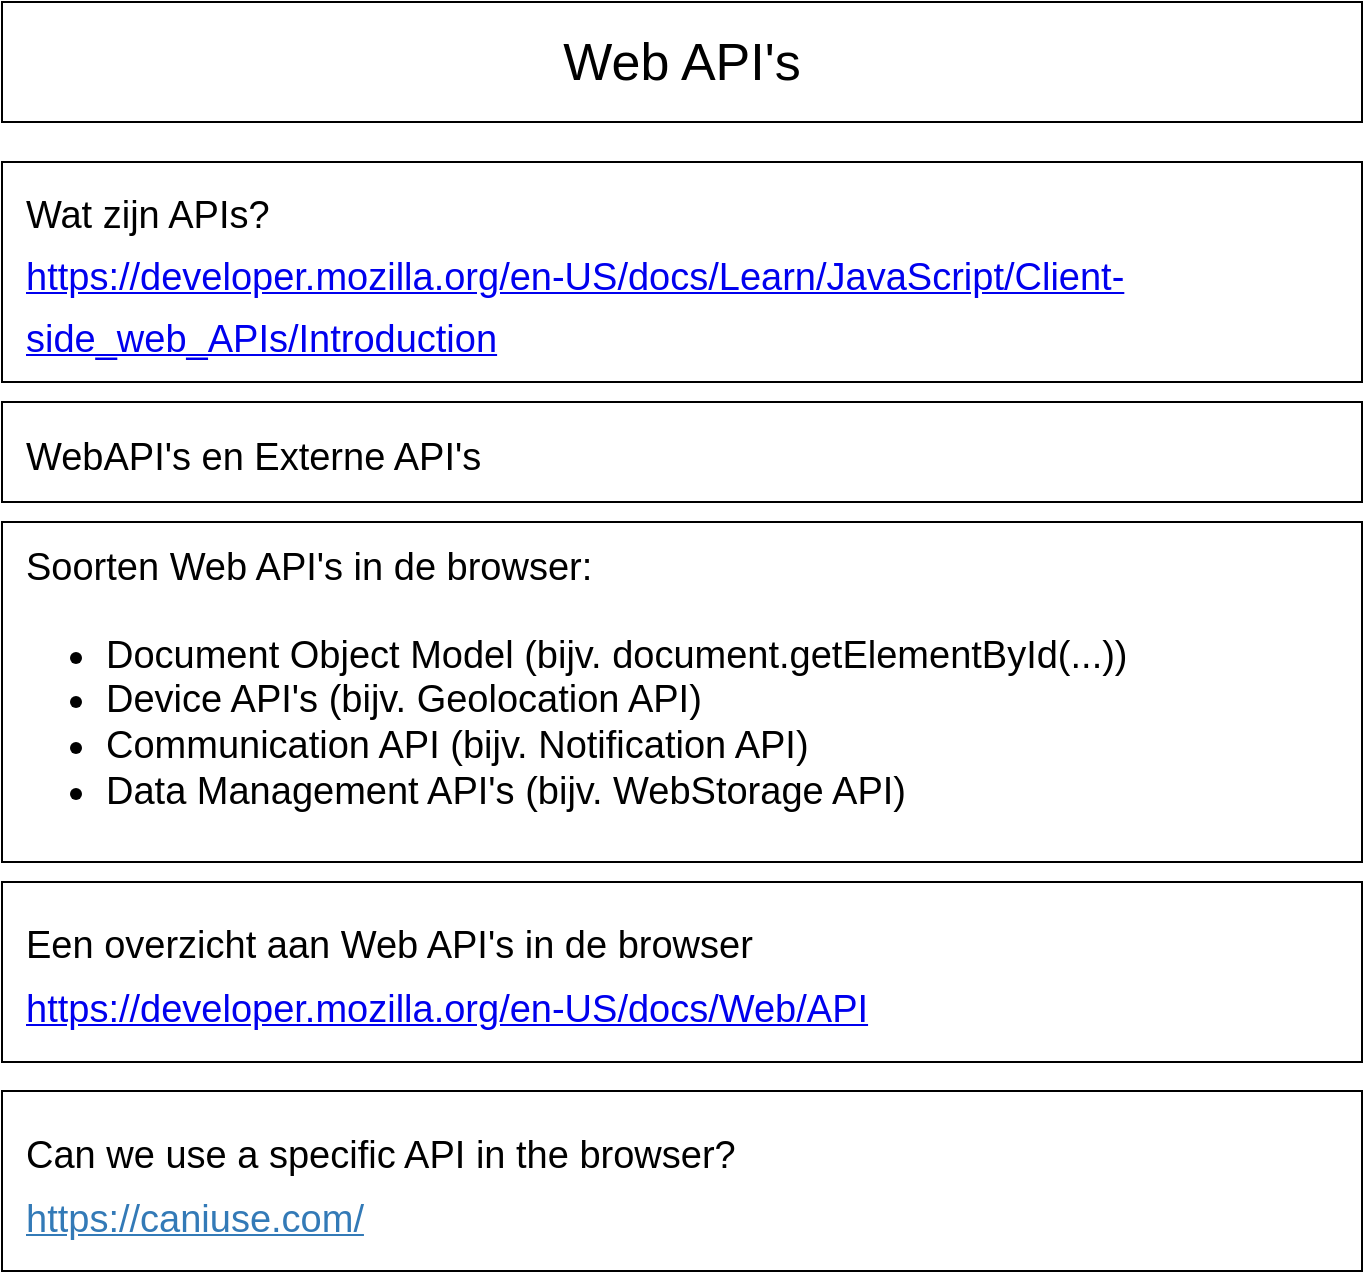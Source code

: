 <mxfile version="13.7.9" type="device" pages="11"><diagram id="96dLdxeP5Jnc2qSt-AIT" name="introduction"><mxGraphModel dx="1106" dy="860" grid="1" gridSize="10" guides="1" tooltips="1" connect="1" arrows="1" fold="1" page="1" pageScale="1" pageWidth="827" pageHeight="1169" math="0" shadow="0"><root><mxCell id="0"/><mxCell id="1" parent="0"/><mxCell id="Vq6vlVrHt8mIi1VsN_7H-1" value="Web API's" style="rounded=0;whiteSpace=wrap;html=1;fontSize=26;" parent="1" vertex="1"><mxGeometry x="80" y="40" width="680" height="60" as="geometry"/></mxCell><mxCell id="Vq6vlVrHt8mIi1VsN_7H-2" value="&lt;font&gt;&lt;span style=&quot;font-size: 19px&quot;&gt;Een overzicht aan Web API's in de browser&lt;/span&gt;&lt;br&gt;&lt;span style=&quot;font-size: 19px&quot;&gt;&lt;a href=&quot;https://developer.mozilla.org/en-US/docs/Web/API&quot;&gt;https://developer.mozilla.org/en-US/docs/Web/API&lt;/a&gt;&lt;/span&gt;&lt;br&gt;&lt;/font&gt;" style="rounded=0;whiteSpace=wrap;html=1;fontSize=26;align=left;spacingLeft=10;" parent="1" vertex="1"><mxGeometry x="80" y="480" width="680" height="90" as="geometry"/></mxCell><mxCell id="Vq6vlVrHt8mIi1VsN_7H-7" value="&lt;font&gt;&lt;span style=&quot;font-size: 19px&quot;&gt;Wat zijn APIs?&lt;/span&gt;&lt;br&gt;&lt;span style=&quot;font-size: 19px&quot;&gt;&lt;a href=&quot;https://developer.mozilla.org/en-US/docs/Learn/JavaScript/Client-side_web_APIs/Introduction&quot;&gt;https://developer.mozilla.org/en-US/docs/Learn/JavaScript/Client-side_web_APIs/Introduction&lt;/a&gt;&lt;/span&gt;&lt;br&gt;&lt;/font&gt;" style="rounded=0;whiteSpace=wrap;html=1;fontSize=26;align=left;spacingLeft=10;" parent="1" vertex="1"><mxGeometry x="80" y="120" width="680" height="110" as="geometry"/></mxCell><mxCell id="Vq6vlVrHt8mIi1VsN_7H-8" value="&lt;font style=&quot;font-size: 19px&quot;&gt;WebAPI's en Externe API's&lt;br&gt;&lt;/font&gt;" style="rounded=0;whiteSpace=wrap;html=1;fontSize=26;align=left;spacingLeft=10;" parent="1" vertex="1"><mxGeometry x="80" y="240" width="680" height="50" as="geometry"/></mxCell><mxCell id="Vq6vlVrHt8mIi1VsN_7H-10" value="&lt;font style=&quot;font-size: 19px&quot;&gt;Soorten Web API's in de browser:&lt;br&gt;&lt;ul&gt;&lt;li&gt;&lt;font style=&quot;font-size: 19px&quot;&gt;Document Object Model (bijv. document.getElementById(...))&lt;/font&gt;&lt;/li&gt;&lt;li&gt;&lt;font style=&quot;font-size: 19px&quot;&gt;Device API's (bijv. Geolocation API)&lt;/font&gt;&lt;/li&gt;&lt;li&gt;&lt;font style=&quot;font-size: 19px&quot;&gt;Communication API (bijv. Notification API)&lt;/font&gt;&lt;/li&gt;&lt;li&gt;&lt;font style=&quot;font-size: 19px&quot;&gt;Data Management API's (bijv. WebStorage API)&lt;/font&gt;&lt;/li&gt;&lt;/ul&gt;&lt;/font&gt;" style="rounded=0;whiteSpace=wrap;html=1;fontSize=26;align=left;spacingLeft=10;" parent="1" vertex="1"><mxGeometry x="80" y="300" width="680" height="170" as="geometry"/></mxCell><mxCell id="Vq6vlVrHt8mIi1VsN_7H-11" value="&lt;font&gt;&lt;span style=&quot;font-size: 19px&quot;&gt;Can we use a specific API in the browser?&lt;br&gt;&lt;/span&gt;&lt;font color=&quot;#337ab7&quot;&gt;&lt;span style=&quot;font-size: 19px&quot;&gt;&lt;u&gt;https://caniuse.com/&lt;/u&gt;&lt;/span&gt;&lt;/font&gt;&lt;br&gt;&lt;/font&gt;" style="rounded=0;whiteSpace=wrap;html=1;fontSize=26;align=left;spacingLeft=10;" parent="1" vertex="1"><mxGeometry x="80" y="584.5" width="680" height="90" as="geometry"/></mxCell></root></mxGraphModel></diagram><diagram id="P-i_RaT5T4bM2vO7UIOH" name="overview"><mxGraphModel dx="1426" dy="860" grid="1" gridSize="10" guides="1" tooltips="1" connect="1" arrows="1" fold="1" page="1" pageScale="1" pageWidth="827" pageHeight="1169" math="0" shadow="0"><root><mxCell id="mLx2HgJK7_wStCjCnYhe-0"/><mxCell id="mLx2HgJK7_wStCjCnYhe-1" parent="mLx2HgJK7_wStCjCnYhe-0"/><mxCell id="mLx2HgJK7_wStCjCnYhe-2" value="&lt;font style=&quot;font-size: 19px&quot;&gt;1. Fetch API&lt;br&gt;&lt;/font&gt;" style="rounded=0;whiteSpace=wrap;html=1;fontSize=26;align=left;spacingLeft=10;" vertex="1" parent="mLx2HgJK7_wStCjCnYhe-1"><mxGeometry x="80" y="180" width="680" height="50" as="geometry"/></mxCell><mxCell id="mLx2HgJK7_wStCjCnYhe-3" value="Overzicht" style="rounded=0;whiteSpace=wrap;html=1;fontSize=26;" vertex="1" parent="mLx2HgJK7_wStCjCnYhe-1"><mxGeometry x="80" y="110" width="680" height="60" as="geometry"/></mxCell><mxCell id="mLx2HgJK7_wStCjCnYhe-4" value="&lt;font style=&quot;font-size: 19px&quot;&gt;2. WebStorage API&lt;br&gt;&lt;/font&gt;" style="rounded=0;whiteSpace=wrap;html=1;fontSize=26;align=left;spacingLeft=10;" vertex="1" parent="mLx2HgJK7_wStCjCnYhe-1"><mxGeometry x="80" y="240" width="680" height="50" as="geometry"/></mxCell><mxCell id="mLx2HgJK7_wStCjCnYhe-5" value="&lt;font style=&quot;font-size: 19px&quot;&gt;3. Geolocation API&lt;br&gt;&lt;/font&gt;" style="rounded=0;whiteSpace=wrap;html=1;fontSize=26;align=left;spacingLeft=10;" vertex="1" parent="mLx2HgJK7_wStCjCnYhe-1"><mxGeometry x="80" y="300" width="680" height="50" as="geometry"/></mxCell><mxCell id="mLx2HgJK7_wStCjCnYhe-6" value="&lt;font style=&quot;font-size: 19px&quot;&gt;4. Notification API&lt;br&gt;&lt;/font&gt;" style="rounded=0;whiteSpace=wrap;html=1;fontSize=26;align=left;spacingLeft=10;" vertex="1" parent="mLx2HgJK7_wStCjCnYhe-1"><mxGeometry x="80" y="360" width="680" height="50" as="geometry"/></mxCell><mxCell id="mLx2HgJK7_wStCjCnYhe-7" value="&lt;font style=&quot;font-size: 19px&quot;&gt;5. Drag &amp;amp; Drop HTML API&lt;br&gt;&lt;/font&gt;" style="rounded=0;whiteSpace=wrap;html=1;fontSize=26;align=left;spacingLeft=10;" vertex="1" parent="mLx2HgJK7_wStCjCnYhe-1"><mxGeometry x="80" y="420" width="680" height="50" as="geometry"/></mxCell><mxCell id="mLx2HgJK7_wStCjCnYhe-8" value="&lt;font style=&quot;font-size: 19px&quot;&gt;6. History API&lt;br&gt;&lt;/font&gt;" style="rounded=0;whiteSpace=wrap;html=1;fontSize=26;align=left;spacingLeft=10;" vertex="1" parent="mLx2HgJK7_wStCjCnYhe-1"><mxGeometry x="80" y="480" width="680" height="50" as="geometry"/></mxCell><mxCell id="mLx2HgJK7_wStCjCnYhe-9" value="Web API's" style="rounded=0;whiteSpace=wrap;html=1;fontSize=26;" vertex="1" parent="mLx2HgJK7_wStCjCnYhe-1"><mxGeometry x="80" y="40" width="680" height="60" as="geometry"/></mxCell><mxCell id="su6wsx7p4CIrgIIC01G7-0" value="&lt;font style=&quot;font-size: 19px&quot;&gt;7. Web Forms &amp;amp; FormData&lt;br&gt;&lt;/font&gt;" style="rounded=0;whiteSpace=wrap;html=1;fontSize=26;align=left;spacingLeft=10;" vertex="1" parent="mLx2HgJK7_wStCjCnYhe-1"><mxGeometry x="80" y="540" width="680" height="50" as="geometry"/></mxCell><mxCell id="su6wsx7p4CIrgIIC01G7-1" value="&lt;font style=&quot;font-size: 19px&quot;&gt;8. Web Audio API&lt;br&gt;&lt;/font&gt;" style="rounded=0;whiteSpace=wrap;html=1;fontSize=26;align=left;spacingLeft=10;" vertex="1" parent="mLx2HgJK7_wStCjCnYhe-1"><mxGeometry x="80" y="600" width="680" height="50" as="geometry"/></mxCell><mxCell id="su6wsx7p4CIrgIIC01G7-2" value="&lt;font style=&quot;font-size: 19px&quot;&gt;9. External API&lt;br&gt;&lt;/font&gt;" style="rounded=0;whiteSpace=wrap;html=1;fontSize=26;align=left;spacingLeft=10;" vertex="1" parent="mLx2HgJK7_wStCjCnYhe-1"><mxGeometry x="80" y="660" width="680" height="50" as="geometry"/></mxCell></root></mxGraphModel></diagram><diagram id="OvsIK1aZzlFDUF1r2CcQ" name="Fetch API"><mxGraphModel dx="1426" dy="860" grid="1" gridSize="10" guides="1" tooltips="1" connect="1" arrows="1" fold="1" page="1" pageScale="1" pageWidth="827" pageHeight="1169" math="0" shadow="0"><root><mxCell id="qr4lsp0W7lV5Eba_hDxk-0"/><mxCell id="qr4lsp0W7lV5Eba_hDxk-1" parent="qr4lsp0W7lV5Eba_hDxk-0"/><mxCell id="qr4lsp0W7lV5Eba_hDxk-2" value="Web API's" style="rounded=0;whiteSpace=wrap;html=1;fontSize=26;" vertex="1" parent="qr4lsp0W7lV5Eba_hDxk-1"><mxGeometry x="80" y="40" width="680" height="60" as="geometry"/></mxCell><mxCell id="qr4lsp0W7lV5Eba_hDxk-3" value="&lt;font style=&quot;font-size: 19px&quot;&gt;&lt;span style=&quot;font-size: 19px&quot;&gt;1. HTTP methods&lt;/span&gt;&lt;br&gt;&lt;ul&gt;&lt;li&gt;&lt;font&gt;&lt;span style=&quot;font-size: 19px&quot;&gt;&lt;a href=&quot;https://developer.mozilla.org/en-US/docs/Web/HTTP/Methods&quot;&gt;https://developer.mozilla.org/en-US/docs/Web/HTTP/Methods&lt;/a&gt;&lt;/span&gt;&lt;/font&gt;&lt;/li&gt;&lt;li&gt;&lt;font style=&quot;font-size: 19px&quot;&gt;&lt;font style=&quot;font-size: 19px&quot;&gt;&lt;a href=&quot;https://developer.mozilla.org/en-US/docs/Web/API/Fetch_API/Using_Fetch&quot;&gt;Using Fetch API&lt;/a&gt;&lt;/font&gt;&lt;/font&gt;&lt;/li&gt;&lt;/ul&gt;&lt;br&gt;&lt;/font&gt;" style="rounded=0;whiteSpace=wrap;html=1;fontSize=26;align=left;spacingLeft=10;verticalAlign=top;" vertex="1" parent="qr4lsp0W7lV5Eba_hDxk-1"><mxGeometry x="80" y="180" width="680" height="120" as="geometry"/></mxCell><mxCell id="qr4lsp0W7lV5Eba_hDxk-4" value="#1 Fetch API" style="rounded=0;whiteSpace=wrap;html=1;fontSize=26;" vertex="1" parent="qr4lsp0W7lV5Eba_hDxk-1"><mxGeometry x="80" y="110" width="680" height="60" as="geometry"/></mxCell><mxCell id="qr4lsp0W7lV5Eba_hDxk-5" value="&lt;font style=&quot;font-size: 19px&quot;&gt;2. GET: &lt;a href=&quot;https://pokeapi.co/&quot;&gt;de Pokémon API&lt;/a&gt;&lt;br&gt;&lt;/font&gt;" style="rounded=0;whiteSpace=wrap;html=1;fontSize=26;align=left;spacingLeft=10;" vertex="1" parent="qr4lsp0W7lV5Eba_hDxk-1"><mxGeometry x="80" y="310" width="680" height="50" as="geometry"/></mxCell><mxCell id="qr4lsp0W7lV5Eba_hDxk-8" value="&lt;font style=&quot;font-size: 19px&quot;&gt;Next: WebStorage API&amp;nbsp;&lt;br&gt;&lt;/font&gt;" style="rounded=0;whiteSpace=wrap;html=1;fontSize=26;align=left;spacingLeft=10;" vertex="1" parent="qr4lsp0W7lV5Eba_hDxk-1"><mxGeometry x="80" y="480" width="680" height="50" as="geometry"/></mxCell><mxCell id="XmPm7eqkGD5AbWxyHrre-0" value="&lt;font style=&quot;font-size: 19px&quot;&gt;3. POST: &lt;a href=&quot;https://reqres.in/&quot;&gt;simulatie&lt;/a&gt; nieuwe gebruikers aanmaken&amp;nbsp;&lt;br&gt;&lt;/font&gt;" style="rounded=0;whiteSpace=wrap;html=1;fontSize=26;align=left;spacingLeft=10;" vertex="1" parent="qr4lsp0W7lV5Eba_hDxk-1"><mxGeometry x="80" y="370" width="680" height="50" as="geometry"/></mxCell></root></mxGraphModel></diagram><diagram id="QGoW9lD_w-qXLLnAKfTs" name="WebStorage API"><mxGraphModel dx="1426" dy="860" grid="1" gridSize="10" guides="1" tooltips="1" connect="1" arrows="1" fold="1" page="1" pageScale="1" pageWidth="827" pageHeight="1169" math="0" shadow="0"><root><mxCell id="Fq1fH_3qnBfc0xMqKIgD-0"/><mxCell id="Fq1fH_3qnBfc0xMqKIgD-1" parent="Fq1fH_3qnBfc0xMqKIgD-0"/><mxCell id="EN2SLpnXU2Q9F1NUUtVw-0" value="Web API's" style="rounded=0;whiteSpace=wrap;html=1;fontSize=26;" vertex="1" parent="Fq1fH_3qnBfc0xMqKIgD-1"><mxGeometry x="80" y="40" width="680" height="60" as="geometry"/></mxCell><mxCell id="EN2SLpnXU2Q9F1NUUtVw-1" value="&lt;font style=&quot;font-size: 19px&quot;&gt;&lt;span style=&quot;font-size: 19px&quot;&gt;1. LocalStorage&lt;/span&gt;&lt;br&gt;&lt;/font&gt;" style="rounded=0;whiteSpace=wrap;html=1;fontSize=26;align=left;spacingLeft=10;verticalAlign=top;" vertex="1" parent="Fq1fH_3qnBfc0xMqKIgD-1"><mxGeometry x="80" y="180" width="680" height="50" as="geometry"/></mxCell><mxCell id="EN2SLpnXU2Q9F1NUUtVw-2" value="#2 WebStorage API" style="rounded=0;whiteSpace=wrap;html=1;fontSize=26;" vertex="1" parent="Fq1fH_3qnBfc0xMqKIgD-1"><mxGeometry x="80" y="110" width="680" height="60" as="geometry"/></mxCell><mxCell id="EN2SLpnXU2Q9F1NUUtVw-3" value="&lt;font style=&quot;font-size: 19px&quot;&gt;2. SessionStorage&lt;br&gt;&lt;/font&gt;" style="rounded=0;whiteSpace=wrap;html=1;fontSize=26;align=left;spacingLeft=10;" vertex="1" parent="Fq1fH_3qnBfc0xMqKIgD-1"><mxGeometry x="80" y="240" width="680" height="50" as="geometry"/></mxCell><mxCell id="EN2SLpnXU2Q9F1NUUtVw-4" value="&lt;font style=&quot;font-size: 19px&quot;&gt;Next: Geolocation API&amp;nbsp;&lt;br&gt;&lt;/font&gt;" style="rounded=0;whiteSpace=wrap;html=1;fontSize=26;align=left;spacingLeft=10;" vertex="1" parent="Fq1fH_3qnBfc0xMqKIgD-1"><mxGeometry x="80" y="390" width="680" height="50" as="geometry"/></mxCell><mxCell id="EN2SLpnXU2Q9F1NUUtVw-5" value="&lt;font style=&quot;font-size: 19px&quot;&gt;3. Een voorbeeld met een array&lt;br&gt;&lt;/font&gt;" style="rounded=0;whiteSpace=wrap;html=1;fontSize=26;align=left;spacingLeft=10;" vertex="1" parent="Fq1fH_3qnBfc0xMqKIgD-1"><mxGeometry x="80" y="300" width="680" height="50" as="geometry"/></mxCell></root></mxGraphModel></diagram><diagram id="lW-nqN4x9S4fYuxuJ96J" name="Geolocation API"><mxGraphModel dx="1426" dy="860" grid="1" gridSize="10" guides="1" tooltips="1" connect="1" arrows="1" fold="1" page="1" pageScale="1" pageWidth="827" pageHeight="1169" math="0" shadow="0"><root><mxCell id="w1Bzm-pGdlBbfeNBNeZQ-0"/><mxCell id="w1Bzm-pGdlBbfeNBNeZQ-1" parent="w1Bzm-pGdlBbfeNBNeZQ-0"/><mxCell id="pjvFBhGYsTsX_O-AFz21-0" value="Web API's" style="rounded=0;whiteSpace=wrap;html=1;fontSize=26;" vertex="1" parent="w1Bzm-pGdlBbfeNBNeZQ-1"><mxGeometry x="80" y="40" width="680" height="60" as="geometry"/></mxCell><mxCell id="pjvFBhGYsTsX_O-AFz21-1" value="&lt;font style=&quot;font-size: 19px&quot;&gt;&lt;span style=&quot;font-size: 19px&quot;&gt;1. Security van API's&lt;/span&gt;&lt;ul&gt;&lt;/ul&gt;&lt;br&gt;&lt;/font&gt;" style="rounded=0;whiteSpace=wrap;html=1;fontSize=26;align=left;spacingLeft=10;verticalAlign=top;" vertex="1" parent="w1Bzm-pGdlBbfeNBNeZQ-1"><mxGeometry x="80" y="180" width="680" height="50" as="geometry"/></mxCell><mxCell id="pjvFBhGYsTsX_O-AFz21-2" value="#3 Geolocation API" style="rounded=0;whiteSpace=wrap;html=1;fontSize=26;" vertex="1" parent="w1Bzm-pGdlBbfeNBNeZQ-1"><mxGeometry x="80" y="110" width="680" height="60" as="geometry"/></mxCell><mxCell id="pjvFBhGYsTsX_O-AFz21-3" value="&lt;font style=&quot;font-size: 19px&quot;&gt;2. getCurrentPosition&lt;br&gt;&lt;/font&gt;" style="rounded=0;whiteSpace=wrap;html=1;fontSize=26;align=left;spacingLeft=10;" vertex="1" parent="w1Bzm-pGdlBbfeNBNeZQ-1"><mxGeometry x="80" y="240" width="680" height="50" as="geometry"/></mxCell><mxCell id="pjvFBhGYsTsX_O-AFz21-4" value="&lt;font style=&quot;font-size: 19px&quot;&gt;Next: Notification API&amp;nbsp;&lt;br&gt;&lt;/font&gt;" style="rounded=0;whiteSpace=wrap;html=1;fontSize=26;align=left;spacingLeft=10;" vertex="1" parent="w1Bzm-pGdlBbfeNBNeZQ-1"><mxGeometry x="80" y="480" width="680" height="50" as="geometry"/></mxCell><mxCell id="pjvFBhGYsTsX_O-AFz21-5" value="&lt;font style=&quot;font-size: 19px&quot;&gt;3. Error codes&lt;br&gt;&lt;/font&gt;" style="rounded=0;whiteSpace=wrap;html=1;fontSize=26;align=left;spacingLeft=10;" vertex="1" parent="w1Bzm-pGdlBbfeNBNeZQ-1"><mxGeometry x="80" y="300" width="680" height="50" as="geometry"/></mxCell><mxCell id="JEMEg5SsbUQQ2TpTUKEP-0" value="&lt;font style=&quot;font-size: 19px&quot;&gt;4. watchPosition&lt;br&gt;&lt;/font&gt;" style="rounded=0;whiteSpace=wrap;html=1;fontSize=26;align=left;spacingLeft=10;" vertex="1" parent="w1Bzm-pGdlBbfeNBNeZQ-1"><mxGeometry x="80" y="360" width="680" height="50" as="geometry"/></mxCell></root></mxGraphModel></diagram><diagram id="MAFf7tlznTW4VzeJz5Tl" name="Notification API"><mxGraphModel dx="1426" dy="860" grid="1" gridSize="10" guides="1" tooltips="1" connect="1" arrows="1" fold="1" page="1" pageScale="1" pageWidth="827" pageHeight="1169" math="0" shadow="0"><root><mxCell id="y_ehLkGD5WR-u9Qxq4LR-0"/><mxCell id="y_ehLkGD5WR-u9Qxq4LR-1" parent="y_ehLkGD5WR-u9Qxq4LR-0"/><mxCell id="aR0qtQHkiLisTARoSFHO-0" value="Web API's" style="rounded=0;whiteSpace=wrap;html=1;fontSize=26;" vertex="1" parent="y_ehLkGD5WR-u9Qxq4LR-1"><mxGeometry x="80" y="40" width="680" height="60" as="geometry"/></mxCell><mxCell id="aR0qtQHkiLisTARoSFHO-1" value="&lt;font style=&quot;font-size: 19px&quot;&gt;&lt;span style=&quot;font-size: 19px&quot;&gt;1. Toegang tot notifications&lt;/span&gt;&lt;br&gt;&lt;/font&gt;" style="rounded=0;whiteSpace=wrap;html=1;fontSize=26;align=left;spacingLeft=10;verticalAlign=top;" vertex="1" parent="y_ehLkGD5WR-u9Qxq4LR-1"><mxGeometry x="80" y="180" width="680" height="50" as="geometry"/></mxCell><mxCell id="aR0qtQHkiLisTARoSFHO-2" value="#4 Notification API&amp;nbsp;" style="rounded=0;whiteSpace=wrap;html=1;fontSize=26;" vertex="1" parent="y_ehLkGD5WR-u9Qxq4LR-1"><mxGeometry x="80" y="110" width="680" height="60" as="geometry"/></mxCell><mxCell id="aR0qtQHkiLisTARoSFHO-4" value="&lt;font style=&quot;font-size: 19px&quot;&gt;Next: Drag &amp;amp; Drop API&lt;br&gt;&lt;/font&gt;" style="rounded=0;whiteSpace=wrap;html=1;fontSize=26;align=left;spacingLeft=10;" vertex="1" parent="y_ehLkGD5WR-u9Qxq4LR-1"><mxGeometry x="80" y="320" width="680" height="50" as="geometry"/></mxCell><mxCell id="sey3LfONkJt_KL-A5kFu-0" value="&lt;font style=&quot;font-size: 19px&quot;&gt;&lt;span style=&quot;font-size: 19px&quot;&gt;2. Toon een notification&lt;/span&gt;&lt;br&gt;&lt;/font&gt;" style="rounded=0;whiteSpace=wrap;html=1;fontSize=26;align=left;spacingLeft=10;verticalAlign=top;" vertex="1" parent="y_ehLkGD5WR-u9Qxq4LR-1"><mxGeometry x="80" y="240" width="680" height="50" as="geometry"/></mxCell></root></mxGraphModel></diagram><diagram id="TOgRcHJED3qoBCw64CbH" name="Drag&amp;Drop API"><mxGraphModel dx="1106" dy="860" grid="1" gridSize="10" guides="1" tooltips="1" connect="1" arrows="1" fold="1" page="1" pageScale="1" pageWidth="827" pageHeight="1169" math="0" shadow="0"><root><mxCell id="KCHGViGVIuP0lIFVmAc3-0"/><mxCell id="KCHGViGVIuP0lIFVmAc3-1" parent="KCHGViGVIuP0lIFVmAc3-0"/><mxCell id="UGRvo-AQxo3M-Lq0Uves-0" value="Web API's" style="rounded=0;whiteSpace=wrap;html=1;fontSize=26;" parent="KCHGViGVIuP0lIFVmAc3-1" vertex="1"><mxGeometry x="80" y="40" width="680" height="60" as="geometry"/></mxCell><mxCell id="UGRvo-AQxo3M-Lq0Uves-1" value="&lt;font style=&quot;font-size: 19px&quot;&gt;&lt;span style=&quot;font-size: 19px&quot;&gt;1. Drag &amp;amp; Drop Case&lt;/span&gt;&lt;br&gt;&lt;/font&gt;" style="rounded=0;whiteSpace=wrap;html=1;fontSize=26;align=left;spacingLeft=10;verticalAlign=top;" parent="KCHGViGVIuP0lIFVmAc3-1" vertex="1"><mxGeometry x="80" y="180" width="680" height="50" as="geometry"/></mxCell><mxCell id="UGRvo-AQxo3M-Lq0Uves-2" value="#5 Drag &amp;amp; Drop API" style="rounded=0;whiteSpace=wrap;html=1;fontSize=26;" parent="KCHGViGVIuP0lIFVmAc3-1" vertex="1"><mxGeometry x="80" y="110" width="680" height="60" as="geometry"/></mxCell><mxCell id="UGRvo-AQxo3M-Lq0Uves-3" value="&lt;font style=&quot;font-size: 19px&quot;&gt;2. Verschillende events&lt;br&gt;&lt;/font&gt;" style="rounded=0;whiteSpace=wrap;html=1;fontSize=26;align=left;spacingLeft=10;" parent="KCHGViGVIuP0lIFVmAc3-1" vertex="1"><mxGeometry x="80" y="240" width="680" height="50" as="geometry"/></mxCell><mxCell id="UGRvo-AQxo3M-Lq0Uves-4" value="&lt;font style=&quot;font-size: 19px&quot;&gt;Next: History API&amp;nbsp;&lt;br&gt;&lt;/font&gt;" style="rounded=0;whiteSpace=wrap;html=1;fontSize=26;align=left;spacingLeft=10;" parent="KCHGViGVIuP0lIFVmAc3-1" vertex="1"><mxGeometry x="80" y="320" width="680" height="50" as="geometry"/></mxCell></root></mxGraphModel></diagram><diagram id="Zv2X7mC4CI4qyYS38NxC" name="History API"><mxGraphModel dx="1188" dy="754" grid="1" gridSize="10" guides="1" tooltips="1" connect="1" arrows="1" fold="1" page="1" pageScale="1" pageWidth="827" pageHeight="1169" math="0" shadow="0"><root><mxCell id="97sa7EFeVfZKaUU0BcVy-0"/><mxCell id="97sa7EFeVfZKaUU0BcVy-1" parent="97sa7EFeVfZKaUU0BcVy-0"/><mxCell id="1u9vpbJeEn2Zw58kdpuV-0" value="Web API's" style="rounded=0;whiteSpace=wrap;html=1;fontSize=26;" parent="97sa7EFeVfZKaUU0BcVy-1" vertex="1"><mxGeometry x="80" y="40" width="680" height="60" as="geometry"/></mxCell><mxCell id="1u9vpbJeEn2Zw58kdpuV-1" value="&lt;font style=&quot;font-size: 19px&quot;&gt;&lt;span style=&quot;font-size: 19px&quot;&gt;1. Terugkeren en voorwaarts in de tijd&lt;/span&gt;&lt;br&gt;&lt;/font&gt;" style="rounded=0;whiteSpace=wrap;html=1;fontSize=26;align=left;spacingLeft=10;verticalAlign=top;" parent="97sa7EFeVfZKaUU0BcVy-1" vertex="1"><mxGeometry x="80" y="180" width="680" height="50" as="geometry"/></mxCell><mxCell id="1u9vpbJeEn2Zw58kdpuV-2" value="#6 History API" style="rounded=0;whiteSpace=wrap;html=1;fontSize=26;" parent="97sa7EFeVfZKaUU0BcVy-1" vertex="1"><mxGeometry x="80" y="110" width="680" height="60" as="geometry"/></mxCell><mxCell id="1u9vpbJeEn2Zw58kdpuV-3" value="&lt;font style=&quot;font-size: 19px&quot;&gt;3. Use Case: Tabs&lt;br&gt;&lt;/font&gt;" style="rounded=0;whiteSpace=wrap;html=1;fontSize=26;align=left;spacingLeft=10;" parent="97sa7EFeVfZKaUU0BcVy-1" vertex="1"><mxGeometry x="80" y="300" width="680" height="50" as="geometry"/></mxCell><mxCell id="1u9vpbJeEn2Zw58kdpuV-4" value="&lt;font style=&quot;font-size: 19px&quot;&gt;Next: Web Forms &amp;amp; FormData&lt;br&gt;&lt;/font&gt;" style="rounded=0;whiteSpace=wrap;html=1;fontSize=26;align=left;spacingLeft=10;" parent="97sa7EFeVfZKaUU0BcVy-1" vertex="1"><mxGeometry x="80" y="400" width="680" height="50" as="geometry"/></mxCell><mxCell id="UM_g_t-rI8e7NfCFRKmM-0" value="&lt;font style=&quot;font-size: 19px&quot;&gt;&lt;span style=&quot;font-size: 19px&quot;&gt;2. pushState, replaceState &amp;amp; popstate event&lt;/span&gt;&lt;br&gt;&lt;/font&gt;" style="rounded=0;whiteSpace=wrap;html=1;fontSize=26;align=left;spacingLeft=10;verticalAlign=top;" vertex="1" parent="97sa7EFeVfZKaUU0BcVy-1"><mxGeometry x="80" y="240" width="680" height="50" as="geometry"/></mxCell></root></mxGraphModel></diagram><diagram id="7jD634byCZPXbBRed-Zm" name="WebForms"><mxGraphModel dx="1426" dy="905" grid="1" gridSize="10" guides="1" tooltips="1" connect="1" arrows="1" fold="1" page="1" pageScale="1" pageWidth="827" pageHeight="1169" math="0" shadow="0"><root><mxCell id="15HS9Qm7Qf0RCfwSuNBd-0"/><mxCell id="15HS9Qm7Qf0RCfwSuNBd-1" parent="15HS9Qm7Qf0RCfwSuNBd-0"/><mxCell id="f_wH7VZRFGXbf4VFwaie-0" value="Web API's" style="rounded=0;whiteSpace=wrap;html=1;fontSize=26;" parent="15HS9Qm7Qf0RCfwSuNBd-1" vertex="1"><mxGeometry x="80" y="40" width="680" height="60" as="geometry"/></mxCell><mxCell id="f_wH7VZRFGXbf4VFwaie-1" value="&lt;font style=&quot;font-size: 19px&quot;&gt;&lt;span style=&quot;font-size: 19px&quot;&gt;1. FormData&lt;/span&gt;&lt;br&gt;&lt;ul&gt;&lt;li&gt;get&lt;/li&gt;&lt;li&gt;values&lt;/li&gt;&lt;li&gt;append&lt;/li&gt;&lt;li&gt;entries&lt;/li&gt;&lt;li&gt;keys&lt;/li&gt;&lt;li&gt;has&lt;/li&gt;&lt;li&gt;set&lt;/li&gt;&lt;li&gt;delete&lt;/li&gt;&lt;/ul&gt;&lt;br&gt;&lt;/font&gt;" style="rounded=0;whiteSpace=wrap;html=1;fontSize=26;align=left;spacingLeft=10;verticalAlign=top;" parent="15HS9Qm7Qf0RCfwSuNBd-1" vertex="1"><mxGeometry x="80" y="180" width="680" height="250" as="geometry"/></mxCell><mxCell id="f_wH7VZRFGXbf4VFwaie-2" value="#7 WebForms &amp;amp; FormData" style="rounded=0;whiteSpace=wrap;html=1;fontSize=26;" parent="15HS9Qm7Qf0RCfwSuNBd-1" vertex="1"><mxGeometry x="80" y="110" width="680" height="60" as="geometry"/></mxCell><mxCell id="f_wH7VZRFGXbf4VFwaie-4" value="&lt;font style=&quot;font-size: 19px&quot;&gt;Next: WebAudio API&amp;nbsp;&lt;br&gt;&lt;/font&gt;" style="rounded=0;whiteSpace=wrap;html=1;fontSize=26;align=left;spacingLeft=10;" parent="15HS9Qm7Qf0RCfwSuNBd-1" vertex="1"><mxGeometry x="80" y="480" width="680" height="50" as="geometry"/></mxCell></root></mxGraphModel></diagram><diagram id="zBYsDXikimbp2L9U2LdH" name="Web Audio API"><mxGraphModel dx="1426" dy="905" grid="1" gridSize="10" guides="1" tooltips="1" connect="1" arrows="1" fold="1" page="1" pageScale="1" pageWidth="827" pageHeight="1169" math="0" shadow="0"><root><mxCell id="KC_fPT1-2mfKFkdPvamn-0"/><mxCell id="KC_fPT1-2mfKFkdPvamn-1" parent="KC_fPT1-2mfKFkdPvamn-0"/><mxCell id="QaKpYJEVO5WGlhraeJGF-0" value="Web API's" style="rounded=0;whiteSpace=wrap;html=1;fontSize=26;" parent="KC_fPT1-2mfKFkdPvamn-1" vertex="1"><mxGeometry x="80" y="40" width="680" height="60" as="geometry"/></mxCell><mxCell id="QaKpYJEVO5WGlhraeJGF-1" value="&lt;font style=&quot;font-size: 19px&quot;&gt;&lt;span style=&quot;font-size: 19px&quot;&gt;1. Wat is audio?&lt;/span&gt;&lt;br&gt;&lt;/font&gt;" style="rounded=0;whiteSpace=wrap;html=1;fontSize=26;align=left;spacingLeft=10;verticalAlign=top;" parent="KC_fPT1-2mfKFkdPvamn-1" vertex="1"><mxGeometry x="80" y="180" width="680" height="50" as="geometry"/></mxCell><mxCell id="QaKpYJEVO5WGlhraeJGF-2" value="#8 WebAudio API" style="rounded=0;whiteSpace=wrap;html=1;fontSize=26;" parent="KC_fPT1-2mfKFkdPvamn-1" vertex="1"><mxGeometry x="80" y="110" width="680" height="60" as="geometry"/></mxCell><mxCell id="QaKpYJEVO5WGlhraeJGF-3" value="&lt;font style=&quot;font-size: 19px&quot;&gt;2. AudioContext&lt;br&gt;&lt;/font&gt;" style="rounded=0;whiteSpace=wrap;html=1;fontSize=26;align=left;spacingLeft=10;" parent="KC_fPT1-2mfKFkdPvamn-1" vertex="1"><mxGeometry x="80" y="240" width="680" height="50" as="geometry"/></mxCell><mxCell id="QaKpYJEVO5WGlhraeJGF-4" value="&lt;font style=&quot;font-size: 19px&quot;&gt;Next: External API&amp;nbsp;&lt;br&gt;&lt;/font&gt;" style="rounded=0;whiteSpace=wrap;html=1;fontSize=26;align=left;spacingLeft=10;" parent="KC_fPT1-2mfKFkdPvamn-1" vertex="1"><mxGeometry x="80" y="720" width="680" height="50" as="geometry"/></mxCell><mxCell id="QaKpYJEVO5WGlhraeJGF-5" value="&lt;font style=&quot;font-size: 19px&quot;&gt;3. Oscillator&lt;br&gt;&lt;/font&gt;" style="rounded=0;whiteSpace=wrap;html=1;fontSize=26;align=left;spacingLeft=10;" parent="KC_fPT1-2mfKFkdPvamn-1" vertex="1"><mxGeometry x="80" y="300" width="680" height="50" as="geometry"/></mxCell><mxCell id="HnKe0u89YzKNhBdkfXwQ-0" value="&lt;font style=&quot;font-size: 19px&quot;&gt;4. Afspelen van een muziekbestand&lt;br&gt;&lt;/font&gt;" style="rounded=0;whiteSpace=wrap;html=1;fontSize=26;align=left;spacingLeft=10;" vertex="1" parent="KC_fPT1-2mfKFkdPvamn-1"><mxGeometry x="80" y="470" width="680" height="50" as="geometry"/></mxCell><mxCell id="HnKe0u89YzKNhBdkfXwQ-1" value="&lt;font style=&quot;font-size: 19px&quot;&gt;&lt;br&gt;&lt;/font&gt;" style="rounded=0;whiteSpace=wrap;html=1;fontSize=26;align=left;spacingLeft=10;" vertex="1" parent="KC_fPT1-2mfKFkdPvamn-1"><mxGeometry x="80" y="360" width="680" height="100" as="geometry"/></mxCell><mxCell id="HnKe0u89YzKNhBdkfXwQ-5" style="edgeStyle=orthogonalEdgeStyle;rounded=0;orthogonalLoop=1;jettySize=auto;html=1;exitX=1;exitY=0.5;exitDx=0;exitDy=0;fontSize=21;" edge="1" parent="KC_fPT1-2mfKFkdPvamn-1" source="HnKe0u89YzKNhBdkfXwQ-2" target="HnKe0u89YzKNhBdkfXwQ-3"><mxGeometry relative="1" as="geometry"/></mxCell><mxCell id="HnKe0u89YzKNhBdkfXwQ-2" value="Bron" style="rounded=0;whiteSpace=wrap;html=1;fontSize=21;fillColor=#008a00;strokeColor=#005700;fontColor=#ffffff;" vertex="1" parent="KC_fPT1-2mfKFkdPvamn-1"><mxGeometry x="100" y="380" width="120" height="60" as="geometry"/></mxCell><mxCell id="HnKe0u89YzKNhBdkfXwQ-3" value="Speakers" style="rounded=0;whiteSpace=wrap;html=1;fontSize=21;fillColor=#d80073;strokeColor=#A50040;fontColor=#ffffff;" vertex="1" parent="KC_fPT1-2mfKFkdPvamn-1"><mxGeometry x="610" y="380" width="120" height="60" as="geometry"/></mxCell><mxCell id="HnKe0u89YzKNhBdkfXwQ-6" value="&lt;font style=&quot;font-size: 19px&quot;&gt;&lt;br&gt;&lt;/font&gt;" style="rounded=0;whiteSpace=wrap;html=1;fontSize=26;align=left;spacingLeft=10;" vertex="1" parent="KC_fPT1-2mfKFkdPvamn-1"><mxGeometry x="80" y="535" width="680" height="100" as="geometry"/></mxCell><mxCell id="HnKe0u89YzKNhBdkfXwQ-7" style="edgeStyle=orthogonalEdgeStyle;rounded=0;orthogonalLoop=1;jettySize=auto;html=1;exitX=1;exitY=0.5;exitDx=0;exitDy=0;fontSize=21;" edge="1" parent="KC_fPT1-2mfKFkdPvamn-1" source="HnKe0u89YzKNhBdkfXwQ-8"><mxGeometry relative="1" as="geometry"><mxPoint x="270" y="585" as="targetPoint"/></mxGeometry></mxCell><mxCell id="HnKe0u89YzKNhBdkfXwQ-8" value="Bron" style="rounded=0;whiteSpace=wrap;html=1;fontSize=21;fillColor=#008a00;strokeColor=#005700;fontColor=#ffffff;" vertex="1" parent="KC_fPT1-2mfKFkdPvamn-1"><mxGeometry x="100" y="555" width="120" height="60" as="geometry"/></mxCell><mxCell id="HnKe0u89YzKNhBdkfXwQ-9" value="Speakers" style="rounded=0;whiteSpace=wrap;html=1;fontSize=21;fillColor=#d80073;strokeColor=#A50040;fontColor=#ffffff;" vertex="1" parent="KC_fPT1-2mfKFkdPvamn-1"><mxGeometry x="610" y="555" width="120" height="60" as="geometry"/></mxCell><mxCell id="HnKe0u89YzKNhBdkfXwQ-10" value="Volume" style="rounded=0;whiteSpace=wrap;html=1;fontSize=21;fillColor=#fa6800;strokeColor=#C73500;fontColor=#ffffff;" vertex="1" parent="KC_fPT1-2mfKFkdPvamn-1"><mxGeometry x="270" y="555" width="120" height="60" as="geometry"/></mxCell><mxCell id="HnKe0u89YzKNhBdkfXwQ-11" value="Panner" style="rounded=0;whiteSpace=wrap;html=1;fontSize=21;fillColor=#fa6800;strokeColor=#C73500;fontColor=#ffffff;" vertex="1" parent="KC_fPT1-2mfKFkdPvamn-1"><mxGeometry x="440" y="555" width="120" height="60" as="geometry"/></mxCell><mxCell id="HnKe0u89YzKNhBdkfXwQ-12" style="edgeStyle=orthogonalEdgeStyle;rounded=0;orthogonalLoop=1;jettySize=auto;html=1;exitX=1;exitY=0.5;exitDx=0;exitDy=0;fontSize=21;" edge="1" parent="KC_fPT1-2mfKFkdPvamn-1"><mxGeometry relative="1" as="geometry"><mxPoint x="440" y="584" as="targetPoint"/><mxPoint x="390" y="584" as="sourcePoint"/></mxGeometry></mxCell><mxCell id="HnKe0u89YzKNhBdkfXwQ-13" style="edgeStyle=orthogonalEdgeStyle;rounded=0;orthogonalLoop=1;jettySize=auto;html=1;exitX=1;exitY=0.5;exitDx=0;exitDy=0;fontSize=21;" edge="1" parent="KC_fPT1-2mfKFkdPvamn-1"><mxGeometry relative="1" as="geometry"><mxPoint x="610" y="585" as="targetPoint"/><mxPoint x="560" y="585" as="sourcePoint"/></mxGeometry></mxCell></root></mxGraphModel></diagram><diagram id="AlFpJXMUS97HB01jf8q4" name="External API"><mxGraphModel dx="1426" dy="905" grid="1" gridSize="10" guides="1" tooltips="1" connect="1" arrows="1" fold="1" page="1" pageScale="1" pageWidth="827" pageHeight="1169" math="0" shadow="0"><root><mxCell id="b3SRae4ThHsCUlqT0hk_-0"/><mxCell id="b3SRae4ThHsCUlqT0hk_-1" parent="b3SRae4ThHsCUlqT0hk_-0"/><mxCell id="Z8Y6zEwICZMKu9Zwwzws-0" value="Web API's" style="rounded=0;whiteSpace=wrap;html=1;fontSize=26;" parent="b3SRae4ThHsCUlqT0hk_-1" vertex="1"><mxGeometry x="80" y="40" width="680" height="60" as="geometry"/></mxCell><mxCell id="Z8Y6zEwICZMKu9Zwwzws-1" value="&lt;font style=&quot;font-size: 19px&quot;&gt;&lt;span style=&quot;font-size: 19px&quot;&gt;1. Mapbox&lt;/span&gt;&lt;br&gt;&lt;/font&gt;" style="rounded=0;whiteSpace=wrap;html=1;fontSize=26;align=left;spacingLeft=10;verticalAlign=top;" parent="b3SRae4ThHsCUlqT0hk_-1" vertex="1"><mxGeometry x="80" y="180" width="680" height="50" as="geometry"/></mxCell><mxCell id="Z8Y6zEwICZMKu9Zwwzws-2" value="#9 External API" style="rounded=0;whiteSpace=wrap;html=1;fontSize=26;" parent="b3SRae4ThHsCUlqT0hk_-1" vertex="1"><mxGeometry x="80" y="110" width="680" height="60" as="geometry"/></mxCell><mxCell id="Z8Y6zEwICZMKu9Zwwzws-4" value="&lt;font style=&quot;font-size: 19px&quot;&gt;Wat nu?&lt;br&gt;&lt;/font&gt;" style="rounded=0;whiteSpace=wrap;html=1;fontSize=26;align=left;spacingLeft=10;" parent="b3SRae4ThHsCUlqT0hk_-1" vertex="1"><mxGeometry x="80" y="280" width="680" height="50" as="geometry"/></mxCell></root></mxGraphModel></diagram></mxfile>
